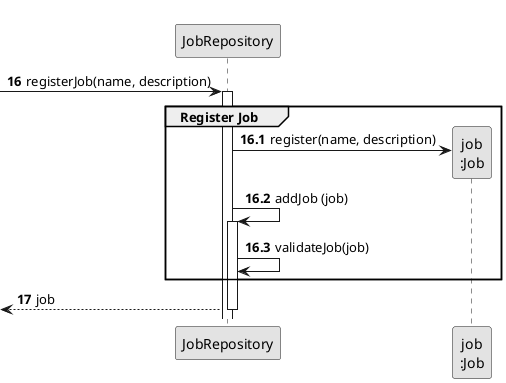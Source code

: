 @startuml
skinparam monochrome true
skinparam packageStyle rectangle
skinparam shadowing false

participant "JobRepository" as JOBS
participant "job\n:Job" as JOB

autonumber 16
-> JOBS: registerJob(name, description)

autonumber 16.1
activate JOBS
    group Register Job

        JOBS -> JOB**: register(name, description)
        JOBS -> JOBS: addJob (job)

        activate JOBS
            JOBS -> JOBS: validateJob(job)
'
    end

    autonumber 17
    <-- JOBS : job
deactivate JOBS


@enduml